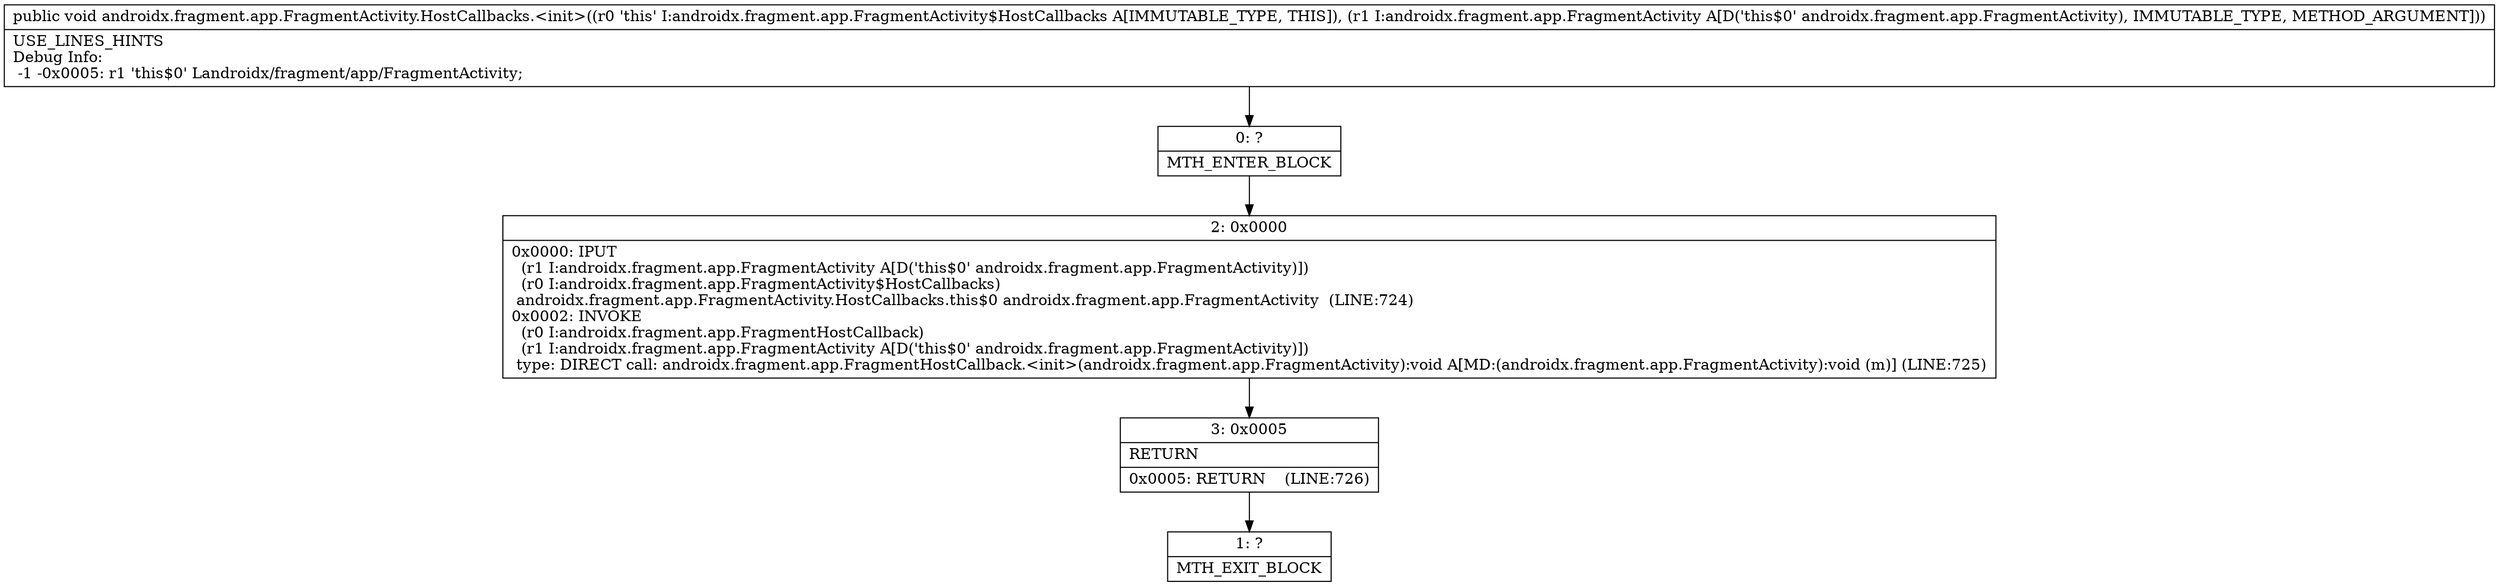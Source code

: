 digraph "CFG forandroidx.fragment.app.FragmentActivity.HostCallbacks.\<init\>(Landroidx\/fragment\/app\/FragmentActivity;)V" {
Node_0 [shape=record,label="{0\:\ ?|MTH_ENTER_BLOCK\l}"];
Node_2 [shape=record,label="{2\:\ 0x0000|0x0000: IPUT  \l  (r1 I:androidx.fragment.app.FragmentActivity A[D('this$0' androidx.fragment.app.FragmentActivity)])\l  (r0 I:androidx.fragment.app.FragmentActivity$HostCallbacks)\l androidx.fragment.app.FragmentActivity.HostCallbacks.this$0 androidx.fragment.app.FragmentActivity  (LINE:724)\l0x0002: INVOKE  \l  (r0 I:androidx.fragment.app.FragmentHostCallback)\l  (r1 I:androidx.fragment.app.FragmentActivity A[D('this$0' androidx.fragment.app.FragmentActivity)])\l type: DIRECT call: androidx.fragment.app.FragmentHostCallback.\<init\>(androidx.fragment.app.FragmentActivity):void A[MD:(androidx.fragment.app.FragmentActivity):void (m)] (LINE:725)\l}"];
Node_3 [shape=record,label="{3\:\ 0x0005|RETURN\l|0x0005: RETURN    (LINE:726)\l}"];
Node_1 [shape=record,label="{1\:\ ?|MTH_EXIT_BLOCK\l}"];
MethodNode[shape=record,label="{public void androidx.fragment.app.FragmentActivity.HostCallbacks.\<init\>((r0 'this' I:androidx.fragment.app.FragmentActivity$HostCallbacks A[IMMUTABLE_TYPE, THIS]), (r1 I:androidx.fragment.app.FragmentActivity A[D('this$0' androidx.fragment.app.FragmentActivity), IMMUTABLE_TYPE, METHOD_ARGUMENT]))  | USE_LINES_HINTS\lDebug Info:\l  \-1 \-0x0005: r1 'this$0' Landroidx\/fragment\/app\/FragmentActivity;\l}"];
MethodNode -> Node_0;Node_0 -> Node_2;
Node_2 -> Node_3;
Node_3 -> Node_1;
}

